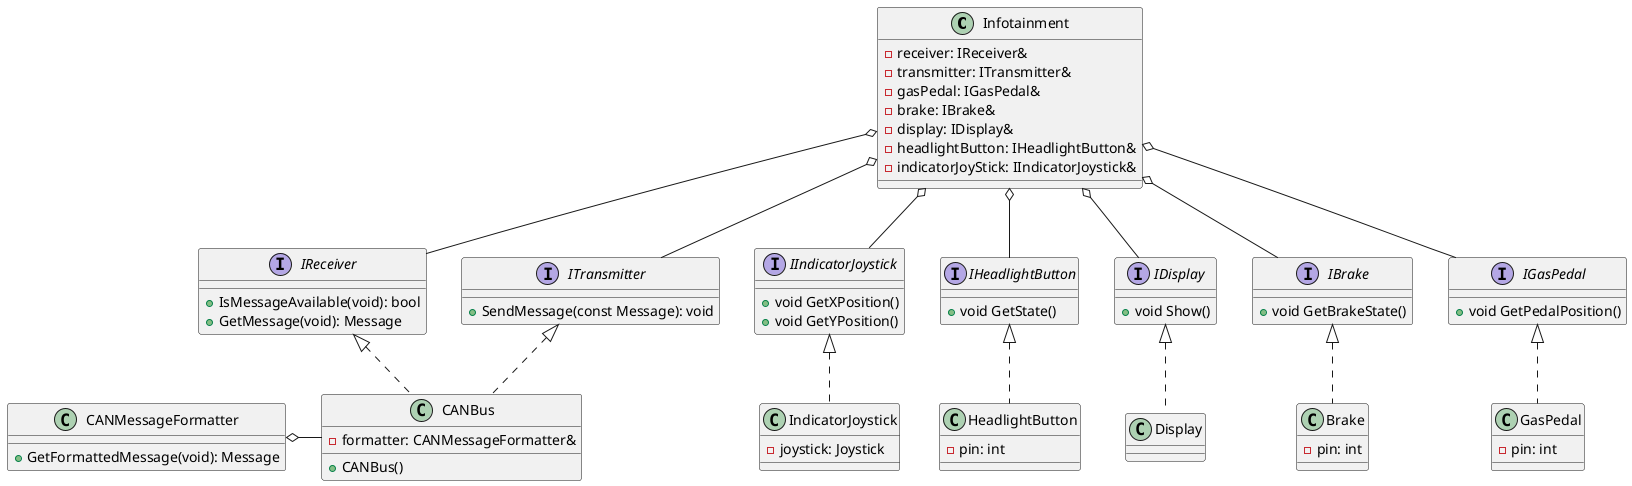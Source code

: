 @startuml Infotainment

class Infotainment{
- receiver: IReceiver&
- transmitter: ITransmitter&
- gasPedal: IGasPedal&
- brake: IBrake&
- display: IDisplay&
- headlightButton: IHeadlightButton&
- indicatorJoyStick: IIndicatorJoystick&
}

class GasPedal{
- pin: int
}

class Brake{
- pin: int
}

class Display{
}

class HeadlightButton{
- pin: int
}

class IndicatorJoystick{
- joystick: Joystick
}

interface IGasPedal{
+ void GetPedalPosition()
}

interface IBrake{
+ void GetBrakeState()
}

interface IDisplay{
+ void Show()
}

interface IHeadlightButton{
+ void GetState()
}

interface IIndicatorJoystick{
+ void GetXPosition()
+ void GetYPosition()
}

class CANBus {
- formatter: CANMessageFormatter&
+ CANBus()
}

class CANMessageFormatter{
+ GetFormattedMessage(void): Message
}

interface ITransmitter {
+ SendMessage(const Message): void
}

interface IReceiver {
+ IsMessageAvailable(void): bool
+ GetMessage(void): Message
}

Infotainment o-- IGasPedal
Infotainment o-- IBrake
Infotainment o-- IDisplay
Infotainment o-- IHeadlightButton
Infotainment o-- IIndicatorJoystick
Infotainment o-- ITransmitter
Infotainment o-- IReceiver

GasPedal .u.|> IGasPedal

Brake .u.|> IBrake

Display .u.|> IDisplay

HeadlightButton .u.|> IHeadlightButton

IndicatorJoystick .u.|> IIndicatorJoystick

CANBus .u.|> ITransmitter
CANBus .u.|> IReceiver
CANBus -l-o CANMessageFormatter

@enduml